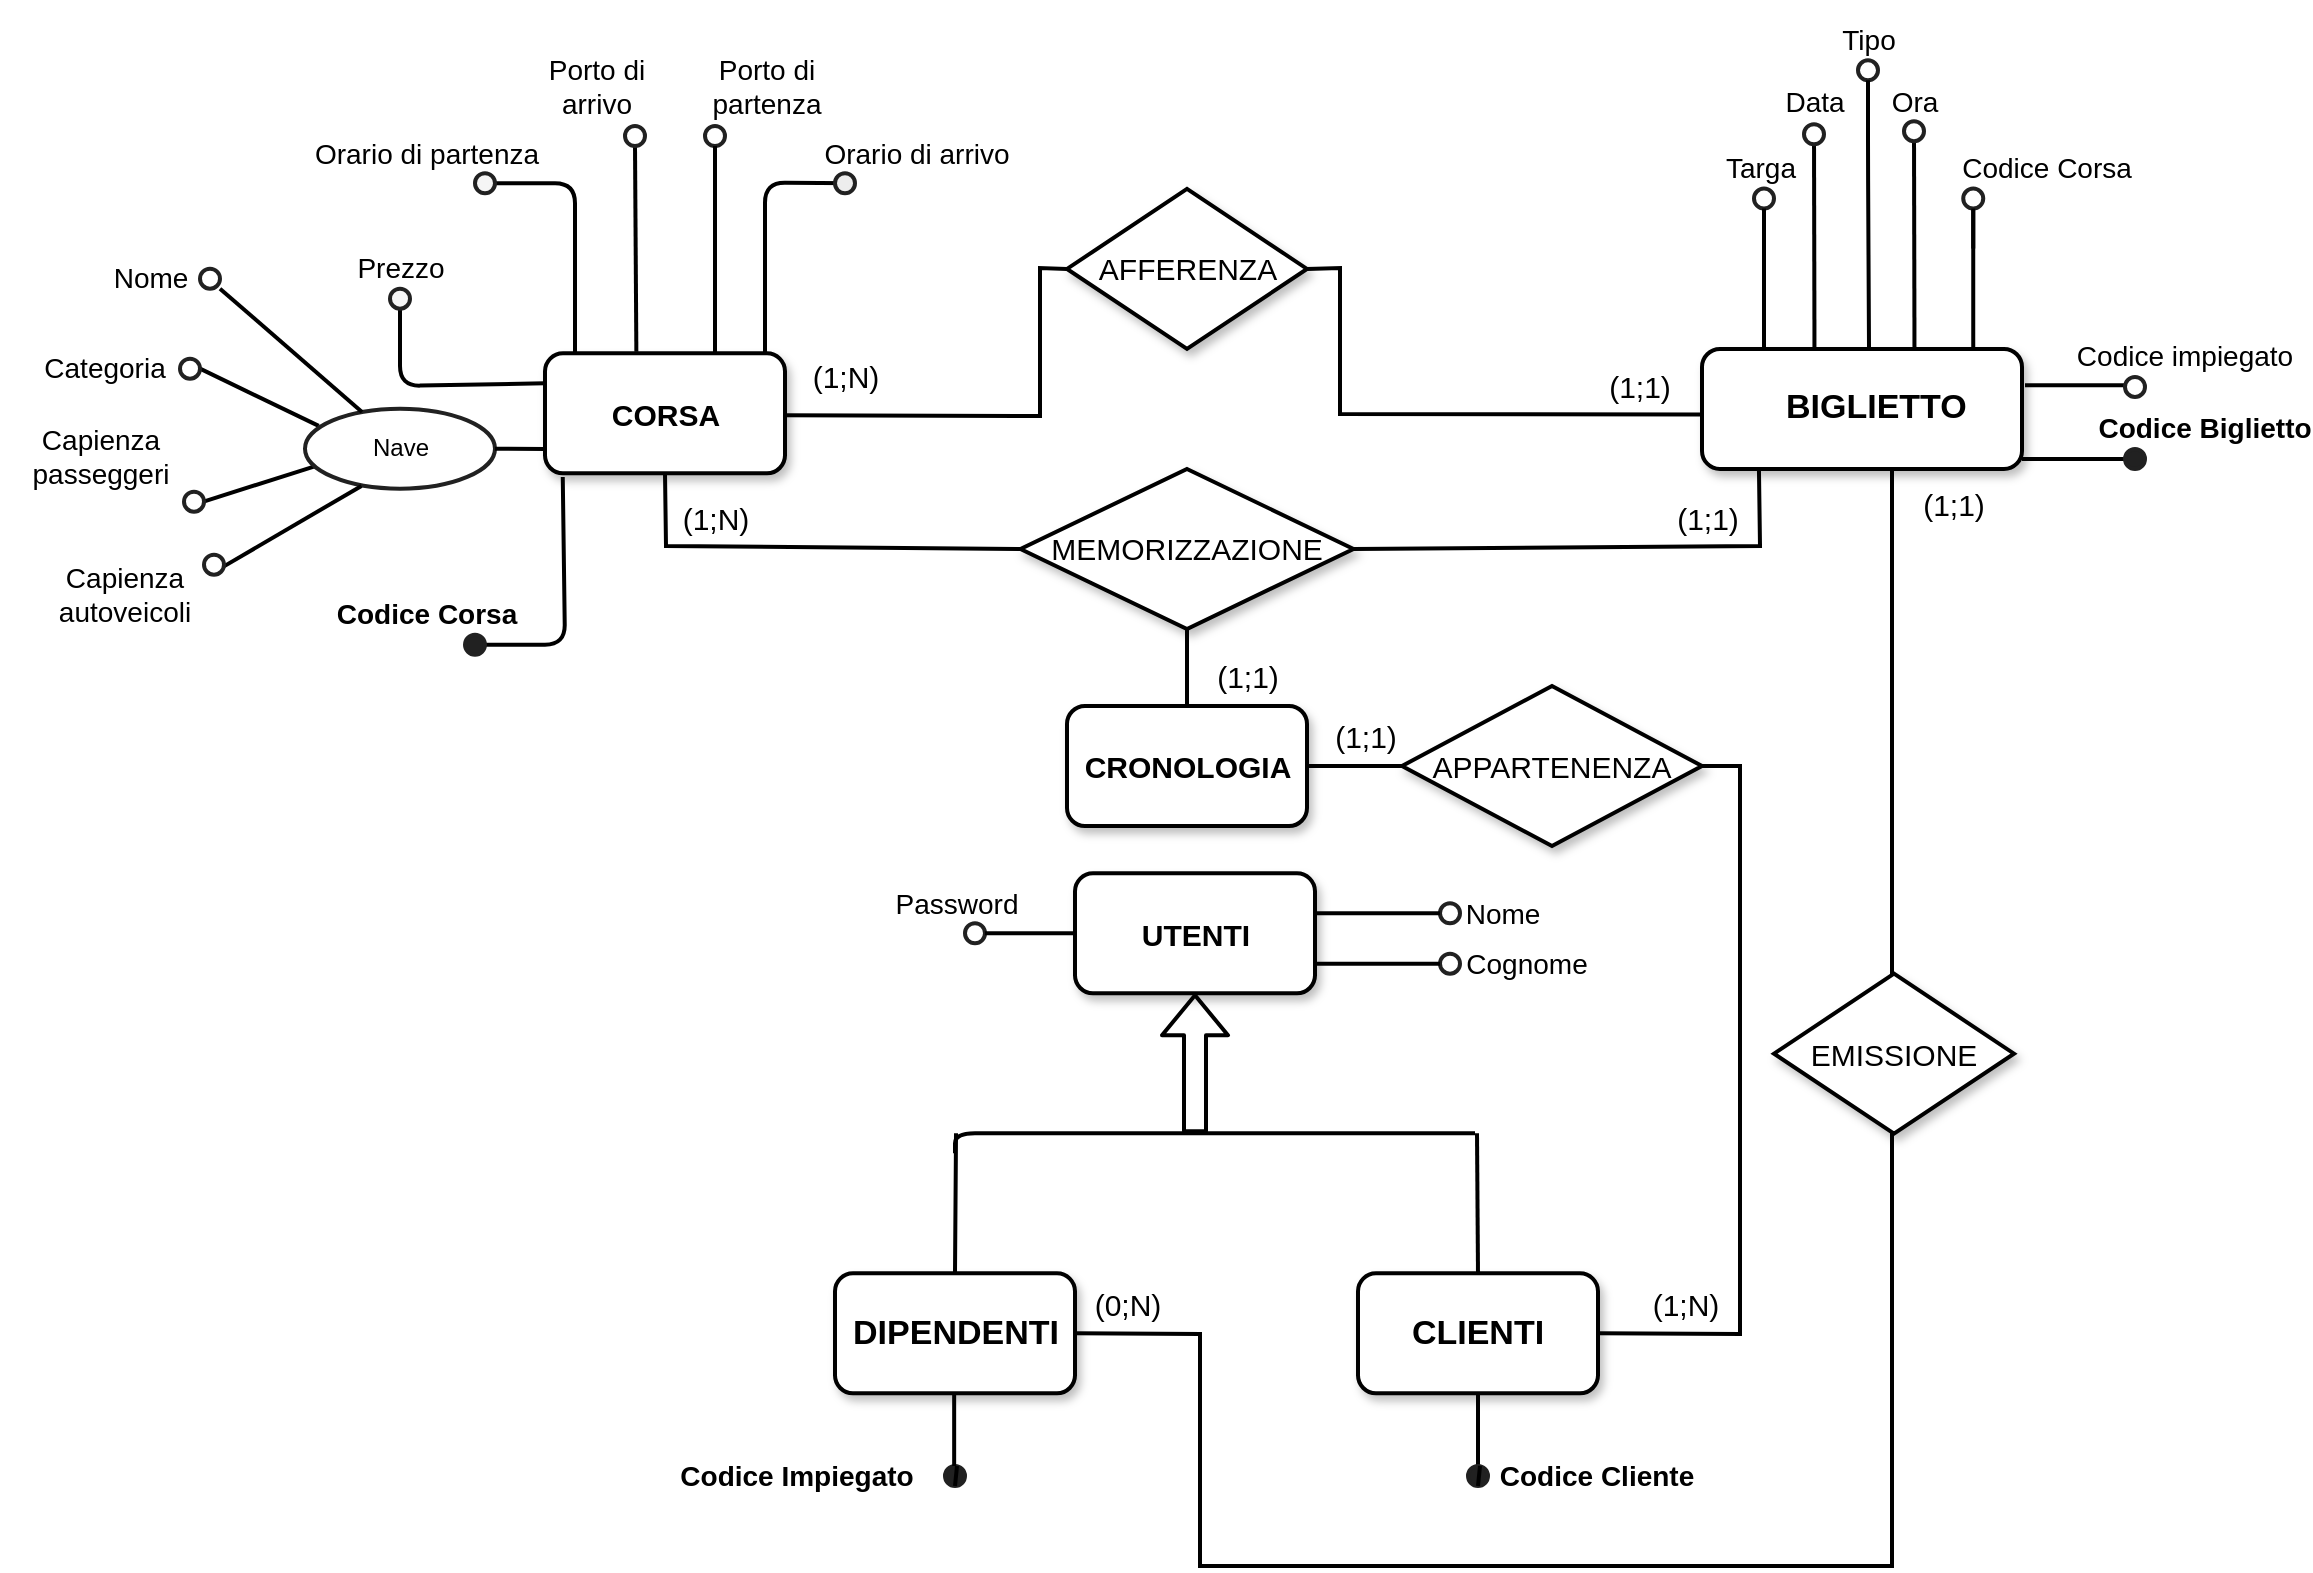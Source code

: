 <mxfile version="19.0.3" type="device"><diagram id="5bfHkOyMMARP9gzsjOEm" name="Pagina-1"><mxGraphModel dx="-1050" dy="1609" grid="1" gridSize="10" guides="1" tooltips="1" connect="1" arrows="1" fold="1" page="1" pageScale="1" pageWidth="827" pageHeight="1169" math="0" shadow="0"><root><mxCell id="0"/><mxCell id="1" parent="0"/><mxCell id="ldgLrg-P6ByxttY8UZ5Y-2" value="&lt;blockquote style=&quot;margin: 0 0 0 40px ; border: none ; padding: 0px&quot;&gt;&lt;h2 style=&quot;font-size: 17px&quot;&gt;BIGLIETTO&lt;/h2&gt;&lt;/blockquote&gt;" style="rounded=1;whiteSpace=wrap;html=1;fontSize=17;strokeWidth=2;shadow=1;align=left;labelBackgroundColor=#FFFFFF;" parent="1" vertex="1"><mxGeometry x="2531" y="-608.52" width="160" height="60" as="geometry"/></mxCell><mxCell id="ldgLrg-P6ByxttY8UZ5Y-3" value="&lt;h2 style=&quot;font-size: 15px&quot;&gt;UTENTI&lt;/h2&gt;" style="rounded=1;whiteSpace=wrap;html=1;fontSize=15;strokeWidth=2;shadow=1;" parent="1" vertex="1"><mxGeometry x="2217.5" y="-346.36" width="120" height="60" as="geometry"/></mxCell><mxCell id="ldgLrg-P6ByxttY8UZ5Y-11" value="" style="endArrow=none;html=1;rounded=1;fontSize=23;strokeColor=default;strokeWidth=2;exitX=0.5;exitY=0;exitDx=0;exitDy=0;" parent="1" source="ldgLrg-P6ByxttY8UZ5Y-14" edge="1"><mxGeometry width="50" height="50" relative="1" as="geometry"><mxPoint x="2315.75" y="-187.36" as="sourcePoint"/><mxPoint x="2158" y="-216.36" as="targetPoint"/><Array as="points"><mxPoint x="2158" y="-215.36"/></Array></mxGeometry></mxCell><mxCell id="ldgLrg-P6ByxttY8UZ5Y-12" value="" style="shape=flexArrow;endArrow=classic;html=1;rounded=1;fontSize=23;strokeColor=default;strokeWidth=2;shadow=0;entryX=0.5;entryY=1;entryDx=0;entryDy=0;" parent="1" target="ldgLrg-P6ByxttY8UZ5Y-3" edge="1"><mxGeometry width="50" height="50" relative="1" as="geometry"><mxPoint x="2277.5" y="-216.36" as="sourcePoint"/><mxPoint x="2276.81" y="-246.36" as="targetPoint"/></mxGeometry></mxCell><mxCell id="ldgLrg-P6ByxttY8UZ5Y-14" value="&lt;h2 style=&quot;font-size: 17px&quot;&gt;DIPENDENTI&lt;/h2&gt;" style="rounded=1;whiteSpace=wrap;html=1;fontSize=17;strokeWidth=2;shadow=1;" parent="1" vertex="1"><mxGeometry x="2097.5" y="-146.36" width="120" height="60" as="geometry"/></mxCell><mxCell id="ldgLrg-P6ByxttY8UZ5Y-15" value="&lt;h2 style=&quot;font-size: 15px&quot;&gt;CORSA&lt;/h2&gt;" style="rounded=1;whiteSpace=wrap;html=1;fontSize=15;strokeWidth=2;shadow=1;" parent="1" vertex="1"><mxGeometry x="1952.5" y="-606.36" width="120" height="60" as="geometry"/></mxCell><mxCell id="ldgLrg-P6ByxttY8UZ5Y-19" value="(1;1)" style="text;html=1;strokeColor=none;fillColor=none;align=center;verticalAlign=middle;whiteSpace=wrap;rounded=0;shadow=1;sketch=0;fontSize=15;" parent="1" vertex="1"><mxGeometry x="2469.75" y="-604.84" width="60" height="30" as="geometry"/></mxCell><mxCell id="ldgLrg-P6ByxttY8UZ5Y-21" value="(1;N)" style="text;html=1;strokeColor=none;fillColor=none;align=center;verticalAlign=middle;whiteSpace=wrap;rounded=0;shadow=1;sketch=0;fontSize=15;" parent="1" vertex="1"><mxGeometry x="2008" y="-538.68" width="60" height="30" as="geometry"/></mxCell><mxCell id="ldgLrg-P6ByxttY8UZ5Y-24" value="(1;N)" style="text;html=1;strokeColor=none;fillColor=none;align=center;verticalAlign=middle;whiteSpace=wrap;rounded=0;shadow=1;sketch=0;fontSize=15;" parent="1" vertex="1"><mxGeometry x="2072.5" y="-610.36" width="60" height="30" as="geometry"/></mxCell><mxCell id="ldgLrg-P6ByxttY8UZ5Y-31" value="" style="endArrow=none;html=1;rounded=1;shadow=0;fontSize=15;fontColor=default;strokeColor=default;strokeWidth=2;entryX=0.5;entryY=1;entryDx=0;entryDy=0;startArrow=none;exitX=0.5;exitY=0;exitDx=0;exitDy=0;" parent="1" source="ldgLrg-P6ByxttY8UZ5Y-35" target="ldgLrg-P6ByxttY8UZ5Y-138" edge="1"><mxGeometry width="50" height="50" relative="1" as="geometry"><mxPoint x="2419" y="-50" as="sourcePoint"/><mxPoint x="2412.5" y="-40" as="targetPoint"/><Array as="points"/></mxGeometry></mxCell><mxCell id="ldgLrg-P6ByxttY8UZ5Y-37" value="" style="ellipse;whiteSpace=wrap;html=1;aspect=fixed;rounded=1;shadow=0;sketch=0;fontSize=15;fontColor=default;strokeColor=#212121;strokeWidth=2;fillColor=#FFFFFF;gradientColor=none;" parent="1" vertex="1"><mxGeometry x="2400" y="-306.16" width="10" height="10" as="geometry"/></mxCell><mxCell id="ldgLrg-P6ByxttY8UZ5Y-38" value="" style="endArrow=none;html=1;rounded=1;shadow=0;fontSize=15;fontColor=default;strokeColor=default;strokeWidth=2;exitX=1;exitY=0.5;exitDx=0;exitDy=0;" parent="1" target="ldgLrg-P6ByxttY8UZ5Y-37" edge="1"><mxGeometry width="50" height="50" relative="1" as="geometry"><mxPoint x="2337.5" y="-301.16" as="sourcePoint"/><mxPoint x="2370" y="-284.96" as="targetPoint"/><Array as="points"/></mxGeometry></mxCell><mxCell id="ldgLrg-P6ByxttY8UZ5Y-40" value="Cognome" style="text;strokeColor=none;fillColor=none;html=1;fontSize=14;fontStyle=0;verticalAlign=middle;align=center;rounded=1;shadow=0;sketch=0;fontColor=default;" parent="1" vertex="1"><mxGeometry x="2393" y="-321.36" width="100" height="40" as="geometry"/></mxCell><mxCell id="ldgLrg-P6ByxttY8UZ5Y-41" value="Codice Cliente" style="text;strokeColor=none;fillColor=none;html=1;fontSize=14;fontStyle=1;verticalAlign=middle;align=center;rounded=1;shadow=0;sketch=0;fontColor=default;rotation=0;" parent="1" vertex="1"><mxGeometry x="2427.5" y="-65" width="100" height="40" as="geometry"/></mxCell><mxCell id="ldgLrg-P6ByxttY8UZ5Y-46" value="" style="endArrow=none;html=1;rounded=1;shadow=0;fontSize=15;fontColor=default;strokeColor=default;strokeWidth=2;entryX=0.339;entryY=-0.012;entryDx=0;entryDy=0;entryPerimeter=0;exitX=0.5;exitY=1;exitDx=0;exitDy=0;" parent="1" source="ldgLrg-P6ByxttY8UZ5Y-50" edge="1"><mxGeometry width="50" height="50" relative="1" as="geometry"><mxPoint x="1998.5" y="-676.36" as="sourcePoint"/><mxPoint x="1998.18" y="-607.08" as="targetPoint"/><Array as="points"/></mxGeometry></mxCell><mxCell id="ldgLrg-P6ByxttY8UZ5Y-47" value="" style="endArrow=none;html=1;rounded=1;shadow=0;fontSize=15;fontColor=default;strokeColor=default;strokeWidth=2;startArrow=none;entryX=0.875;entryY=-0.006;entryDx=0;entryDy=0;entryPerimeter=0;" parent="1" edge="1"><mxGeometry width="50" height="50" relative="1" as="geometry"><mxPoint x="2037.5" y="-676.36" as="sourcePoint"/><mxPoint x="2037.5" y="-606.72" as="targetPoint"/><Array as="points"><mxPoint x="2037.5" y="-636.36"/></Array></mxGeometry></mxCell><mxCell id="ldgLrg-P6ByxttY8UZ5Y-48" value="" style="endArrow=none;html=1;rounded=1;shadow=0;fontSize=15;fontColor=default;strokeColor=default;strokeWidth=2;entryX=0.5;entryY=0;entryDx=0;entryDy=0;exitX=1;exitY=0.5;exitDx=0;exitDy=0;" parent="1" source="ldgLrg-P6ByxttY8UZ5Y-49" edge="1"><mxGeometry width="50" height="50" relative="1" as="geometry"><mxPoint x="1967.5" y="-676.36" as="sourcePoint"/><mxPoint x="1967.5" y="-606.36" as="targetPoint"/><Array as="points"><mxPoint x="1967.5" y="-691.36"/></Array></mxGeometry></mxCell><mxCell id="ldgLrg-P6ByxttY8UZ5Y-49" value="" style="ellipse;whiteSpace=wrap;html=1;aspect=fixed;rounded=1;shadow=0;sketch=0;fontSize=15;fontColor=default;strokeColor=#212121;strokeWidth=2;fillColor=#F5F5F5;gradientColor=none;" parent="1" vertex="1"><mxGeometry x="1917.5" y="-696.36" width="10" height="10" as="geometry"/></mxCell><mxCell id="ldgLrg-P6ByxttY8UZ5Y-50" value="" style="ellipse;whiteSpace=wrap;html=1;aspect=fixed;rounded=1;shadow=0;sketch=0;fontSize=15;fontColor=default;strokeColor=#212121;strokeWidth=2;fillColor=#FFFFFF;gradientColor=none;" parent="1" vertex="1"><mxGeometry x="1992.5" y="-720" width="10" height="10" as="geometry"/></mxCell><mxCell id="ldgLrg-P6ByxttY8UZ5Y-51" value="" style="ellipse;whiteSpace=wrap;html=1;aspect=fixed;rounded=1;shadow=0;sketch=0;fontSize=15;fontColor=default;strokeColor=#212121;strokeWidth=2;fillColor=#FFFFFF;gradientColor=none;" parent="1" vertex="1"><mxGeometry x="2032.5" y="-720" width="10" height="10" as="geometry"/></mxCell><mxCell id="ldgLrg-P6ByxttY8UZ5Y-52" value="" style="endArrow=none;html=1;rounded=1;shadow=0;fontSize=15;fontColor=default;strokeColor=default;strokeWidth=2;" parent="1" target="ldgLrg-P6ByxttY8UZ5Y-51" edge="1"><mxGeometry width="50" height="50" relative="1" as="geometry"><mxPoint x="2037.5" y="-656.36" as="sourcePoint"/><mxPoint x="2022.5" y="-606.36" as="targetPoint"/><Array as="points"/></mxGeometry></mxCell><mxCell id="ldgLrg-P6ByxttY8UZ5Y-54" value="&lt;span style=&quot;font-weight: 400&quot;&gt;Orario di partenza&lt;/span&gt;" style="text;strokeColor=none;fillColor=none;html=1;fontSize=14;fontStyle=1;verticalAlign=middle;align=center;rounded=1;shadow=0;sketch=0;fontColor=default;" parent="1" vertex="1"><mxGeometry x="1842.5" y="-726.36" width="100" height="40" as="geometry"/></mxCell><mxCell id="ldgLrg-P6ByxttY8UZ5Y-55" value="Porto di &lt;br&gt;partenza" style="text;strokeColor=none;fillColor=none;html=1;fontSize=14;fontStyle=0;verticalAlign=middle;align=center;rounded=1;shadow=0;sketch=0;fontColor=default;" parent="1" vertex="1"><mxGeometry x="2012.5" y="-760" width="100" height="40" as="geometry"/></mxCell><mxCell id="ldgLrg-P6ByxttY8UZ5Y-64" value="" style="endArrow=none;html=1;rounded=1;shadow=0;fontSize=15;fontColor=default;strokeColor=default;strokeWidth=2;exitX=0.055;exitY=0.718;exitDx=0;exitDy=0;entryX=1.014;entryY=0.602;entryDx=0;entryDy=0;exitPerimeter=0;entryPerimeter=0;" parent="1" source="ldgLrg-P6ByxttY8UZ5Y-70" edge="1"><mxGeometry width="50" height="50" relative="1" as="geometry"><mxPoint x="1834.71" y="-668.68" as="sourcePoint"/><mxPoint x="1781.4" y="-532.1" as="targetPoint"/><Array as="points"/></mxGeometry></mxCell><mxCell id="ldgLrg-P6ByxttY8UZ5Y-66" value="" style="endArrow=none;html=1;rounded=1;shadow=0;fontSize=15;fontColor=default;strokeColor=default;strokeWidth=2;exitX=0.072;exitY=0.216;exitDx=0;exitDy=0;exitPerimeter=0;" parent="1" source="ldgLrg-P6ByxttY8UZ5Y-70" edge="1"><mxGeometry width="50" height="50" relative="1" as="geometry"><mxPoint x="1879.71" y="-668.68" as="sourcePoint"/><mxPoint x="1780" y="-598.68" as="targetPoint"/><Array as="points"/></mxGeometry></mxCell><mxCell id="ldgLrg-P6ByxttY8UZ5Y-68" value="" style="ellipse;whiteSpace=wrap;html=1;aspect=fixed;rounded=1;shadow=0;sketch=0;fontSize=15;fontColor=default;strokeColor=#212121;strokeWidth=2;fillColor=#FFFFFF;gradientColor=none;" parent="1" vertex="1"><mxGeometry x="1772" y="-537.18" width="10" height="10" as="geometry"/></mxCell><mxCell id="ldgLrg-P6ByxttY8UZ5Y-69" value="" style="ellipse;whiteSpace=wrap;html=1;aspect=fixed;rounded=1;shadow=0;sketch=0;fontSize=15;fontColor=default;strokeColor=#212121;strokeWidth=2;fillColor=#FFFFFF;gradientColor=none;" parent="1" vertex="1"><mxGeometry x="1770" y="-603.68" width="10" height="10" as="geometry"/></mxCell><mxCell id="ldgLrg-P6ByxttY8UZ5Y-70" value="Nave" style="ellipse;whiteSpace=wrap;html=1;rounded=1;shadow=0;sketch=0;fontSize=12;fontColor=default;strokeColor=#212121;strokeWidth=2;fillColor=#FFFFFF;gradientColor=none;" parent="1" vertex="1"><mxGeometry x="1832.5" y="-578.68" width="95" height="40" as="geometry"/></mxCell><mxCell id="ldgLrg-P6ByxttY8UZ5Y-72" value="Nome" style="text;strokeColor=none;fillColor=none;html=1;fontSize=14;fontStyle=0;verticalAlign=middle;align=center;rounded=1;shadow=0;sketch=0;fontColor=default;" parent="1" vertex="1"><mxGeometry x="1705.16" y="-663.68" width="100" height="40" as="geometry"/></mxCell><mxCell id="ldgLrg-P6ByxttY8UZ5Y-73" value="Capienza&lt;br&gt;passeggeri" style="text;strokeColor=none;fillColor=none;html=1;fontSize=14;fontStyle=0;verticalAlign=middle;align=center;rounded=1;shadow=0;sketch=0;fontColor=default;" parent="1" vertex="1"><mxGeometry x="1680" y="-575.36" width="100" height="40" as="geometry"/></mxCell><mxCell id="ldgLrg-P6ByxttY8UZ5Y-115" value="" style="endArrow=none;html=1;rounded=1;shadow=0;fontSize=15;fontColor=default;strokeColor=default;strokeWidth=2;exitX=0.297;exitY=0.966;exitDx=0;exitDy=0;exitPerimeter=0;" parent="1" source="ldgLrg-P6ByxttY8UZ5Y-70" edge="1"><mxGeometry width="50" height="50" relative="1" as="geometry"><mxPoint x="1857" y="-538.68" as="sourcePoint"/><mxPoint x="1790" y="-498.68" as="targetPoint"/><Array as="points"/></mxGeometry></mxCell><mxCell id="ldgLrg-P6ByxttY8UZ5Y-116" value="" style="ellipse;whiteSpace=wrap;html=1;aspect=fixed;rounded=1;shadow=0;sketch=0;fontSize=15;fontColor=default;strokeColor=#212121;strokeWidth=2;fillColor=#FFFFFF;gradientColor=none;" parent="1" vertex="1"><mxGeometry x="1780" y="-648.68" width="10" height="10" as="geometry"/></mxCell><mxCell id="ldgLrg-P6ByxttY8UZ5Y-117" value="" style="ellipse;whiteSpace=wrap;html=1;aspect=fixed;rounded=1;shadow=0;sketch=0;fontSize=15;fontColor=default;strokeColor=#212121;strokeWidth=2;fillColor=#FFFFFF;gradientColor=none;" parent="1" vertex="1"><mxGeometry x="1782" y="-505.68" width="10" height="10" as="geometry"/></mxCell><mxCell id="ldgLrg-P6ByxttY8UZ5Y-118" value="" style="endArrow=none;html=1;rounded=1;shadow=0;fontSize=15;fontColor=default;strokeColor=default;strokeWidth=2;exitX=0.3;exitY=0.042;exitDx=0;exitDy=0;exitPerimeter=0;" parent="1" source="ldgLrg-P6ByxttY8UZ5Y-70" edge="1"><mxGeometry width="50" height="50" relative="1" as="geometry"><mxPoint x="1860" y="-578.68" as="sourcePoint"/><mxPoint x="1790" y="-638.68" as="targetPoint"/><Array as="points"/></mxGeometry></mxCell><mxCell id="ldgLrg-P6ByxttY8UZ5Y-138" value="&lt;h2 style=&quot;font-size: 17px&quot;&gt;CLIENTI&lt;/h2&gt;" style="rounded=1;whiteSpace=wrap;html=1;fontSize=17;strokeWidth=2;shadow=1;" parent="1" vertex="1"><mxGeometry x="2359" y="-146.36" width="120" height="60" as="geometry"/></mxCell><mxCell id="ldgLrg-P6ByxttY8UZ5Y-148" value="" style="endArrow=none;html=1;rounded=1;fontSize=23;strokeColor=default;strokeWidth=2;exitX=0.5;exitY=0;exitDx=0;exitDy=0;" parent="1" source="ldgLrg-P6ByxttY8UZ5Y-138" edge="1"><mxGeometry width="50" height="50" relative="1" as="geometry"><mxPoint x="2417" y="-146.36" as="sourcePoint"/><mxPoint x="2418.5" y="-216.36" as="targetPoint"/></mxGeometry></mxCell><mxCell id="ldgLrg-P6ByxttY8UZ5Y-181" value="" style="endArrow=none;html=1;rounded=1;shadow=0;fontSize=14;fontColor=default;strokeColor=default;strokeWidth=2;" parent="1" edge="1"><mxGeometry width="50" height="50" relative="1" as="geometry"><mxPoint x="2157.5" y="-206.36" as="sourcePoint"/><mxPoint x="2417.5" y="-216.36" as="targetPoint"/><Array as="points"><mxPoint x="2157.5" y="-216.36"/><mxPoint x="2277.5" y="-216.36"/></Array></mxGeometry></mxCell><mxCell id="ldgLrg-P6ByxttY8UZ5Y-191" value="" style="ellipse;whiteSpace=wrap;html=1;aspect=fixed;rounded=1;shadow=0;sketch=0;fontSize=15;fontColor=default;strokeColor=#212121;strokeWidth=2;fillColor=#FFFFFF;gradientColor=none;" parent="1" vertex="1"><mxGeometry x="2162.5" y="-321.36" width="10" height="10" as="geometry"/></mxCell><mxCell id="ldgLrg-P6ByxttY8UZ5Y-192" value="" style="endArrow=none;html=1;rounded=1;shadow=0;fontSize=15;fontColor=default;strokeColor=default;strokeWidth=2;exitX=0;exitY=0.5;exitDx=0;exitDy=0;" parent="1" target="ldgLrg-P6ByxttY8UZ5Y-191" edge="1" source="ldgLrg-P6ByxttY8UZ5Y-3"><mxGeometry width="50" height="50" relative="1" as="geometry"><mxPoint x="2231.82" y="-395.68" as="sourcePoint"/><mxPoint x="2216.82" y="-345.68" as="targetPoint"/><Array as="points"/></mxGeometry></mxCell><mxCell id="ldgLrg-P6ByxttY8UZ5Y-193" value="Password" style="text;strokeColor=none;fillColor=none;html=1;fontSize=14;fontStyle=0;verticalAlign=middle;align=center;rounded=1;shadow=0;sketch=0;fontColor=default;" parent="1" vertex="1"><mxGeometry x="2107.5" y="-351.36" width="100" height="40" as="geometry"/></mxCell><mxCell id="ldgLrg-P6ByxttY8UZ5Y-194" value="" style="endArrow=none;html=1;rounded=1;shadow=0;fontSize=15;fontColor=default;strokeColor=default;strokeWidth=2;entryX=0.289;entryY=0.026;entryDx=0;entryDy=0;entryPerimeter=0;" parent="1" edge="1"><mxGeometry width="50" height="50" relative="1" as="geometry"><mxPoint x="2587" y="-716.08" as="sourcePoint"/><mxPoint x="2587.24" y="-608.52" as="targetPoint"/><Array as="points"/></mxGeometry></mxCell><mxCell id="ldgLrg-P6ByxttY8UZ5Y-195" value="" style="endArrow=none;html=1;rounded=1;shadow=0;fontSize=15;fontColor=default;strokeColor=default;strokeWidth=2;startArrow=none;entryX=0.875;entryY=-0.006;entryDx=0;entryDy=0;entryPerimeter=0;" parent="1" edge="1"><mxGeometry width="50" height="50" relative="1" as="geometry"><mxPoint x="2666.62" y="-678.72" as="sourcePoint"/><mxPoint x="2666.62" y="-609.08" as="targetPoint"/><Array as="points"><mxPoint x="2666.62" y="-638.72"/></Array></mxGeometry></mxCell><mxCell id="ldgLrg-P6ByxttY8UZ5Y-196" value="" style="ellipse;whiteSpace=wrap;html=1;aspect=fixed;rounded=1;shadow=0;sketch=0;fontSize=15;fontColor=default;strokeColor=#212121;strokeWidth=2;fillColor=#FFFFFF;gradientColor=none;" parent="1" vertex="1"><mxGeometry x="2582" y="-720.86" width="10" height="10" as="geometry"/></mxCell><mxCell id="ldgLrg-P6ByxttY8UZ5Y-197" value="" style="ellipse;whiteSpace=wrap;html=1;aspect=fixed;rounded=1;shadow=0;sketch=0;fontSize=15;fontColor=default;strokeColor=#212121;strokeWidth=2;fillColor=#FFFFFF;gradientColor=none;" parent="1" vertex="1"><mxGeometry x="2661.62" y="-688.72" width="10" height="10" as="geometry"/></mxCell><mxCell id="ldgLrg-P6ByxttY8UZ5Y-198" value="" style="endArrow=none;html=1;rounded=1;shadow=0;fontSize=15;fontColor=default;strokeColor=default;strokeWidth=2;" parent="1" target="ldgLrg-P6ByxttY8UZ5Y-197" edge="1"><mxGeometry width="50" height="50" relative="1" as="geometry"><mxPoint x="2666.62" y="-658.72" as="sourcePoint"/><mxPoint x="2651.62" y="-608.72" as="targetPoint"/><Array as="points"/></mxGeometry></mxCell><mxCell id="ldgLrg-P6ByxttY8UZ5Y-199" value="Ora" style="text;strokeColor=none;fillColor=none;html=1;fontSize=14;fontStyle=0;verticalAlign=middle;align=center;rounded=1;shadow=0;sketch=0;fontColor=default;" parent="1" vertex="1"><mxGeometry x="2587" y="-752.42" width="100" height="40" as="geometry"/></mxCell><mxCell id="ldgLrg-P6ByxttY8UZ5Y-200" value="Codice Corsa" style="text;strokeColor=none;fillColor=none;html=1;fontSize=14;fontStyle=0;verticalAlign=middle;align=center;rounded=1;shadow=0;sketch=0;fontColor=default;" parent="1" vertex="1"><mxGeometry x="2652.5" y="-718.72" width="100" height="40" as="geometry"/></mxCell><mxCell id="ldgLrg-P6ByxttY8UZ5Y-201" value="" style="endArrow=none;html=1;rounded=1;shadow=0;fontSize=15;fontColor=default;strokeColor=default;strokeWidth=2;startArrow=none;entryX=0.875;entryY=-0.006;entryDx=0;entryDy=0;entryPerimeter=0;" parent="1" edge="1"><mxGeometry width="50" height="50" relative="1" as="geometry"><mxPoint x="2562" y="-678.72" as="sourcePoint"/><mxPoint x="2562" y="-609.08" as="targetPoint"/><Array as="points"><mxPoint x="2562" y="-638.72"/></Array></mxGeometry></mxCell><mxCell id="ldgLrg-P6ByxttY8UZ5Y-202" value="" style="ellipse;whiteSpace=wrap;html=1;aspect=fixed;rounded=1;shadow=0;sketch=0;fontSize=15;fontColor=default;strokeColor=#212121;strokeWidth=2;fillColor=#FFFFFF;gradientColor=none;" parent="1" vertex="1"><mxGeometry x="2557" y="-688.72" width="10" height="10" as="geometry"/></mxCell><mxCell id="ldgLrg-P6ByxttY8UZ5Y-203" value="" style="endArrow=none;html=1;rounded=1;shadow=0;fontSize=15;fontColor=default;strokeColor=default;strokeWidth=2;" parent="1" target="ldgLrg-P6ByxttY8UZ5Y-202" edge="1"><mxGeometry width="50" height="50" relative="1" as="geometry"><mxPoint x="2562" y="-658.72" as="sourcePoint"/><mxPoint x="2547" y="-608.72" as="targetPoint"/><Array as="points"/></mxGeometry></mxCell><mxCell id="ldgLrg-P6ByxttY8UZ5Y-204" value="Data" style="text;strokeColor=none;fillColor=none;html=1;fontSize=14;fontStyle=0;verticalAlign=middle;align=center;rounded=1;shadow=0;sketch=0;fontColor=default;" parent="1" vertex="1"><mxGeometry x="2537" y="-752.42" width="100" height="40" as="geometry"/></mxCell><mxCell id="ldgLrg-P6ByxttY8UZ5Y-206" value="" style="endArrow=none;html=1;rounded=1;shadow=0;fontSize=15;fontColor=default;strokeColor=default;strokeWidth=2;entryX=1;entryY=0.5;entryDx=0;entryDy=0;" parent="1" edge="1"><mxGeometry width="50" height="50" relative="1" as="geometry"><mxPoint x="2752.5" y="-590.34" as="sourcePoint"/><mxPoint x="2692.5" y="-590.34" as="targetPoint"/><Array as="points"/></mxGeometry></mxCell><mxCell id="ldgLrg-P6ByxttY8UZ5Y-207" value="" style="ellipse;whiteSpace=wrap;html=1;aspect=fixed;rounded=1;shadow=0;sketch=0;fontSize=15;fontColor=default;strokeColor=#212121;strokeWidth=2;fillColor=#FFFFFF;gradientColor=none;" parent="1" vertex="1"><mxGeometry x="2742.5" y="-594.52" width="10" height="10" as="geometry"/></mxCell><mxCell id="ldgLrg-P6ByxttY8UZ5Y-208" value="Codice impiegato" style="text;strokeColor=none;fillColor=none;html=1;fontSize=14;fontStyle=0;verticalAlign=middle;align=center;rounded=1;shadow=0;sketch=0;fontColor=default;rotation=0;" parent="1" vertex="1"><mxGeometry x="2722" y="-624.52" width="100" height="40" as="geometry"/></mxCell><mxCell id="ldgLrg-P6ByxttY8UZ5Y-209" value="" style="endArrow=none;html=1;rounded=1;shadow=0;fontSize=15;fontColor=default;strokeColor=default;strokeWidth=2;entryX=1;entryY=0.5;entryDx=0;entryDy=0;" parent="1" edge="1"><mxGeometry width="50" height="50" relative="1" as="geometry"><mxPoint x="2751" y="-553.52" as="sourcePoint"/><mxPoint x="2691" y="-553.52" as="targetPoint"/><Array as="points"/></mxGeometry></mxCell><mxCell id="ldgLrg-P6ByxttY8UZ5Y-210" value="" style="ellipse;whiteSpace=wrap;html=1;aspect=fixed;rounded=1;shadow=0;sketch=0;fontSize=15;fontColor=default;strokeColor=#212121;strokeWidth=2;fillColor=#212121;gradientColor=none;" parent="1" vertex="1"><mxGeometry x="2742.5" y="-558.52" width="10" height="10" as="geometry"/></mxCell><mxCell id="ldgLrg-P6ByxttY8UZ5Y-211" value="Codice Biglietto" style="text;strokeColor=none;fillColor=none;html=1;fontSize=14;fontStyle=1;verticalAlign=middle;align=center;rounded=1;shadow=0;sketch=0;fontColor=default;rotation=0;" parent="1" vertex="1"><mxGeometry x="2732" y="-588.52" width="100" height="40" as="geometry"/></mxCell><mxCell id="ldgLrg-P6ByxttY8UZ5Y-215" value="Categoria" style="text;strokeColor=none;fillColor=none;html=1;fontSize=14;fontStyle=0;verticalAlign=middle;align=center;rounded=1;shadow=0;sketch=0;fontColor=default;" parent="1" vertex="1"><mxGeometry x="1682" y="-618.68" width="100" height="40" as="geometry"/></mxCell><mxCell id="ldgLrg-P6ByxttY8UZ5Y-216" value="Prezzo" style="text;strokeColor=none;fillColor=none;html=1;fontSize=14;fontStyle=0;verticalAlign=middle;align=center;rounded=1;shadow=0;sketch=0;fontColor=default;" parent="1" vertex="1"><mxGeometry x="1830" y="-668.68" width="100" height="40" as="geometry"/></mxCell><mxCell id="ldgLrg-P6ByxttY8UZ5Y-217" value="Capienza&lt;br&gt;autoveicoli" style="text;strokeColor=none;fillColor=none;html=1;fontSize=14;fontStyle=0;verticalAlign=middle;align=center;rounded=1;shadow=0;sketch=0;fontColor=default;" parent="1" vertex="1"><mxGeometry x="1692" y="-505.68" width="100" height="40" as="geometry"/></mxCell><mxCell id="ldgLrg-P6ByxttY8UZ5Y-220" value="Porto di &lt;br&gt;arrivo" style="text;strokeColor=none;fillColor=none;html=1;fontSize=14;fontStyle=0;verticalAlign=middle;align=center;rounded=1;shadow=0;sketch=0;fontColor=default;" parent="1" vertex="1"><mxGeometry x="1927.5" y="-760" width="100" height="40" as="geometry"/></mxCell><mxCell id="a9EwF1LTztSGs3-ZeiNj-4" value="" style="endArrow=none;html=1;rounded=1;shadow=0;fontSize=15;fontColor=default;strokeColor=default;strokeWidth=2;entryX=0.5;entryY=0;entryDx=0;entryDy=0;exitX=1;exitY=0.5;exitDx=0;exitDy=0;" parent="1" source="a9EwF1LTztSGs3-ZeiNj-5" edge="1"><mxGeometry width="50" height="50" relative="1" as="geometry"><mxPoint x="2062.5" y="-676.68" as="sourcePoint"/><mxPoint x="2062.5" y="-606.68" as="targetPoint"/><Array as="points"><mxPoint x="2062.5" y="-691.68"/></Array></mxGeometry></mxCell><mxCell id="a9EwF1LTztSGs3-ZeiNj-5" value="" style="ellipse;whiteSpace=wrap;html=1;aspect=fixed;rounded=1;shadow=0;sketch=0;fontSize=15;fontColor=default;strokeColor=#212121;strokeWidth=2;fillColor=#EDEDED;gradientColor=none;" parent="1" vertex="1"><mxGeometry x="2097.5" y="-696.36" width="10" height="10" as="geometry"/></mxCell><mxCell id="a9EwF1LTztSGs3-ZeiNj-8" value="" style="endArrow=none;html=1;rounded=1;shadow=0;fontSize=15;fontColor=default;strokeColor=default;strokeWidth=2;entryX=0.074;entryY=1.031;entryDx=0;entryDy=0;exitX=1;exitY=0.5;exitDx=0;exitDy=0;entryPerimeter=0;" parent="1" source="a9EwF1LTztSGs3-ZeiNj-9" target="ldgLrg-P6ByxttY8UZ5Y-15" edge="1"><mxGeometry width="50" height="50" relative="1" as="geometry"><mxPoint x="1962.5" y="-445.68" as="sourcePoint"/><mxPoint x="1962.5" y="-375.68" as="targetPoint"/><Array as="points"><mxPoint x="1962.5" y="-460.68"/></Array></mxGeometry></mxCell><mxCell id="a9EwF1LTztSGs3-ZeiNj-9" value="" style="ellipse;whiteSpace=wrap;html=1;aspect=fixed;rounded=1;shadow=0;sketch=0;fontSize=15;fontColor=default;strokeColor=#212121;strokeWidth=2;fillColor=#212121;gradientColor=none;" parent="1" vertex="1"><mxGeometry x="1912.5" y="-465.68" width="10" height="10" as="geometry"/></mxCell><mxCell id="a9EwF1LTztSGs3-ZeiNj-10" value="Codice Corsa" style="text;strokeColor=none;fillColor=none;html=1;fontSize=14;fontStyle=1;verticalAlign=middle;align=center;rounded=1;shadow=0;sketch=0;fontColor=default;" parent="1" vertex="1"><mxGeometry x="1842.5" y="-495.68" width="100" height="40" as="geometry"/></mxCell><mxCell id="a9EwF1LTztSGs3-ZeiNj-11" value="&lt;span style=&quot;font-weight: 400&quot;&gt;Orario di arrivo&lt;/span&gt;" style="text;strokeColor=none;fillColor=none;html=1;fontSize=14;fontStyle=1;verticalAlign=middle;align=center;rounded=1;shadow=0;sketch=0;fontColor=default;" parent="1" vertex="1"><mxGeometry x="2087.5" y="-726.36" width="100" height="40" as="geometry"/></mxCell><mxCell id="a9EwF1LTztSGs3-ZeiNj-13" value="" style="endArrow=none;html=1;rounded=1;shadow=0;fontSize=15;fontColor=default;strokeColor=default;strokeWidth=2;entryX=0.289;entryY=0.026;entryDx=0;entryDy=0;entryPerimeter=0;" parent="1" edge="1"><mxGeometry width="50" height="50" relative="1" as="geometry"><mxPoint x="2637" y="-716.64" as="sourcePoint"/><mxPoint x="2637.24" y="-609.08" as="targetPoint"/><Array as="points"/></mxGeometry></mxCell><mxCell id="a9EwF1LTztSGs3-ZeiNj-14" value="" style="ellipse;whiteSpace=wrap;html=1;aspect=fixed;rounded=1;shadow=0;sketch=0;fontSize=15;fontColor=default;strokeColor=#212121;strokeWidth=2;fillColor=#FFFFFF;gradientColor=none;" parent="1" vertex="1"><mxGeometry x="2632" y="-722.42" width="10" height="10" as="geometry"/></mxCell><mxCell id="a9EwF1LTztSGs3-ZeiNj-15" value="Targa" style="text;strokeColor=none;fillColor=none;html=1;fontSize=14;fontStyle=0;verticalAlign=middle;align=center;rounded=1;shadow=0;sketch=0;fontColor=default;" parent="1" vertex="1"><mxGeometry x="2510" y="-718.72" width="100" height="40" as="geometry"/></mxCell><mxCell id="a9EwF1LTztSGs3-ZeiNj-17" value="(1;N)" style="text;html=1;strokeColor=none;fillColor=none;align=center;verticalAlign=middle;whiteSpace=wrap;rounded=0;shadow=1;sketch=0;fontSize=15;" parent="1" vertex="1"><mxGeometry x="2493" y="-146.36" width="60" height="30" as="geometry"/></mxCell><mxCell id="a9EwF1LTztSGs3-ZeiNj-18" value="(1;1)" style="text;html=1;strokeColor=none;fillColor=none;align=center;verticalAlign=middle;whiteSpace=wrap;rounded=0;shadow=1;sketch=0;fontSize=15;" parent="1" vertex="1"><mxGeometry x="2627" y="-546.36" width="60" height="30" as="geometry"/></mxCell><mxCell id="8FkdgvWwolpyUVO4xdgD-2" value="" style="endArrow=none;html=1;rounded=1;shadow=0;fontSize=15;fontColor=default;strokeColor=default;strokeWidth=2;entryX=0;entryY=0.25;entryDx=0;entryDy=0;" parent="1" target="ldgLrg-P6ByxttY8UZ5Y-15" edge="1"><mxGeometry width="50" height="50" relative="1" as="geometry"><mxPoint x="1880" y="-630" as="sourcePoint"/><mxPoint x="1950" y="-590" as="targetPoint"/><Array as="points"><mxPoint x="1880" y="-590"/></Array></mxGeometry></mxCell><mxCell id="8FkdgvWwolpyUVO4xdgD-3" value="" style="ellipse;whiteSpace=wrap;html=1;aspect=fixed;rounded=1;shadow=0;sketch=0;fontSize=15;fontColor=default;strokeColor=#212121;strokeWidth=2;fillColor=#F5F5F5;gradientColor=none;" parent="1" vertex="1"><mxGeometry x="1875" y="-638.68" width="10" height="10" as="geometry"/></mxCell><mxCell id="8FkdgvWwolpyUVO4xdgD-7" value="" style="endArrow=none;html=1;rounded=0;fontSize=15;strokeWidth=2;exitX=1;exitY=0.5;exitDx=0;exitDy=0;entryX=0.002;entryY=0.797;entryDx=0;entryDy=0;entryPerimeter=0;" parent="1" source="ldgLrg-P6ByxttY8UZ5Y-70" target="ldgLrg-P6ByxttY8UZ5Y-15" edge="1"><mxGeometry width="50" height="50" relative="1" as="geometry"><mxPoint x="1930" y="-560" as="sourcePoint"/><mxPoint x="1952.497" y="-560.362" as="targetPoint"/><Array as="points"/></mxGeometry></mxCell><mxCell id="ldgLrg-P6ByxttY8UZ5Y-35" value="" style="ellipse;whiteSpace=wrap;html=1;aspect=fixed;rounded=1;shadow=0;sketch=0;fontSize=15;fontColor=default;strokeColor=#212121;strokeWidth=2;fillColor=#212121;gradientColor=none;" parent="1" vertex="1"><mxGeometry x="2414" y="-50" width="10" height="10" as="geometry"/></mxCell><mxCell id="0Gl2Ff_vv3FKg7xWIc99-2" value="" style="endArrow=none;html=1;rounded=1;shadow=0;fontSize=15;fontColor=default;strokeColor=default;strokeWidth=2;entryX=0.5;entryY=1;entryDx=0;entryDy=0;" parent="1" target="ldgLrg-P6ByxttY8UZ5Y-35" edge="1"><mxGeometry width="50" height="50" relative="1" as="geometry"><mxPoint x="2420" y="-50" as="sourcePoint"/><mxPoint x="2419" y="-86.36" as="targetPoint"/><Array as="points"/></mxGeometry></mxCell><mxCell id="0Gl2Ff_vv3FKg7xWIc99-3" value="Codice Impiegato" style="text;strokeColor=none;fillColor=none;html=1;fontSize=14;fontStyle=1;verticalAlign=middle;align=center;rounded=1;shadow=0;sketch=0;fontColor=default;rotation=0;" parent="1" vertex="1"><mxGeometry x="2027.5" y="-65" width="100" height="40" as="geometry"/></mxCell><mxCell id="0Gl2Ff_vv3FKg7xWIc99-4" value="" style="ellipse;whiteSpace=wrap;html=1;aspect=fixed;rounded=1;shadow=0;sketch=0;fontSize=15;fontColor=default;strokeColor=#212121;strokeWidth=2;fillColor=#212121;gradientColor=none;" parent="1" vertex="1"><mxGeometry x="2152.5" y="-50" width="10" height="10" as="geometry"/></mxCell><mxCell id="0Gl2Ff_vv3FKg7xWIc99-5" value="" style="endArrow=none;html=1;rounded=1;shadow=0;fontSize=15;fontColor=default;strokeColor=default;strokeWidth=2;entryX=0.5;entryY=1;entryDx=0;entryDy=0;" parent="1" target="0Gl2Ff_vv3FKg7xWIc99-4" edge="1"><mxGeometry width="50" height="50" relative="1" as="geometry"><mxPoint x="2158.5" y="-50.0" as="sourcePoint"/><mxPoint x="2157.5" y="-86.36" as="targetPoint"/><Array as="points"/></mxGeometry></mxCell><mxCell id="0Gl2Ff_vv3FKg7xWIc99-6" value="" style="endArrow=none;html=1;rounded=1;shadow=0;fontSize=15;fontColor=default;strokeColor=default;strokeWidth=2;entryX=0.5;entryY=1;entryDx=0;entryDy=0;startArrow=none;exitX=0.5;exitY=0;exitDx=0;exitDy=0;" parent="1" edge="1"><mxGeometry width="50" height="50" relative="1" as="geometry"><mxPoint x="2157.08" y="-50.0" as="sourcePoint"/><mxPoint x="2157.08" y="-86.36" as="targetPoint"/><Array as="points"/></mxGeometry></mxCell><mxCell id="kiwto2pyAN9pAzCGX_Q8-3" value="AFFERENZA" style="rhombus;whiteSpace=wrap;html=1;fontSize=15;fontStyle=0;sketch=0;shadow=1;strokeWidth=2;rounded=0;" vertex="1" parent="1"><mxGeometry x="2213.5" y="-688.52" width="120" height="80" as="geometry"/></mxCell><mxCell id="kiwto2pyAN9pAzCGX_Q8-4" value="" style="endArrow=none;html=1;rounded=0;fontSize=15;strokeWidth=2;exitX=0;exitY=1;exitDx=0;exitDy=0;entryX=0;entryY=0.5;entryDx=0;entryDy=0;" edge="1" parent="1" target="kiwto2pyAN9pAzCGX_Q8-3"><mxGeometry width="50" height="50" relative="1" as="geometry"><mxPoint x="2071.5" y="-575.36" as="sourcePoint"/><mxPoint x="2186.5" y="-568.18" as="targetPoint"/><Array as="points"><mxPoint x="2200" y="-575"/><mxPoint x="2200" y="-649"/></Array></mxGeometry></mxCell><mxCell id="kiwto2pyAN9pAzCGX_Q8-5" value="" style="endArrow=none;html=1;rounded=0;fontSize=15;entryX=0;entryY=0.5;entryDx=0;entryDy=0;exitX=1;exitY=0.5;exitDx=0;exitDy=0;strokeWidth=2;" edge="1" parent="1" source="kiwto2pyAN9pAzCGX_Q8-3"><mxGeometry width="50" height="50" relative="1" as="geometry"><mxPoint x="2326.5" y="-568.18" as="sourcePoint"/><mxPoint x="2530.5" y="-575.72" as="targetPoint"/><Array as="points"><mxPoint x="2350" y="-649"/><mxPoint x="2350" y="-576"/></Array></mxGeometry></mxCell><mxCell id="kiwto2pyAN9pAzCGX_Q8-74" value="" style="endArrow=none;html=1;rounded=1;shadow=0;fontSize=15;fontColor=default;strokeColor=default;strokeWidth=2;startArrow=none;" edge="1" parent="1"><mxGeometry width="50" height="50" relative="1" as="geometry"><mxPoint x="2614" y="-742.84" as="sourcePoint"/><mxPoint x="2614.5" y="-609.16" as="targetPoint"/><Array as="points"><mxPoint x="2614" y="-702.84"/></Array></mxGeometry></mxCell><mxCell id="kiwto2pyAN9pAzCGX_Q8-75" value="" style="ellipse;whiteSpace=wrap;html=1;aspect=fixed;rounded=1;shadow=0;sketch=0;fontSize=15;fontColor=default;strokeColor=#212121;strokeWidth=2;fillColor=#FFFFFF;gradientColor=none;" vertex="1" parent="1"><mxGeometry x="2609" y="-752.84" width="10" height="10" as="geometry"/></mxCell><mxCell id="kiwto2pyAN9pAzCGX_Q8-76" value="" style="endArrow=none;html=1;rounded=1;shadow=0;fontSize=15;fontColor=default;strokeColor=default;strokeWidth=2;" edge="1" parent="1" target="kiwto2pyAN9pAzCGX_Q8-75"><mxGeometry width="50" height="50" relative="1" as="geometry"><mxPoint x="2614" y="-722.84" as="sourcePoint"/><mxPoint x="2599" y="-672.84" as="targetPoint"/><Array as="points"/></mxGeometry></mxCell><mxCell id="kiwto2pyAN9pAzCGX_Q8-78" value="&lt;h2 style=&quot;font-size: 15px&quot;&gt;CRONOLOGIA&lt;/h2&gt;" style="rounded=1;whiteSpace=wrap;html=1;fontSize=15;strokeWidth=2;shadow=1;" vertex="1" parent="1"><mxGeometry x="2213.5" y="-430.0" width="120" height="60" as="geometry"/></mxCell><mxCell id="kiwto2pyAN9pAzCGX_Q8-79" value="" style="endArrow=none;html=1;rounded=0;entryX=0.5;entryY=1;entryDx=0;entryDy=0;startArrow=none;strokeWidth=2;exitX=1;exitY=0.5;exitDx=0;exitDy=0;" edge="1" parent="1" source="ldgLrg-P6ByxttY8UZ5Y-14"><mxGeometry width="50" height="50" relative="1" as="geometry"><mxPoint x="2172" y="15.16" as="sourcePoint"/><mxPoint x="2626" y="-548.52" as="targetPoint"/><Array as="points"><mxPoint x="2280" y="-116"/><mxPoint x="2280"/><mxPoint x="2626"/><mxPoint x="2626" y="-344.16"/></Array></mxGeometry></mxCell><mxCell id="kiwto2pyAN9pAzCGX_Q8-81" value="MEMORIZZAZIONE" style="rhombus;whiteSpace=wrap;html=1;fontSize=15;fontStyle=0;sketch=0;shadow=1;strokeWidth=2;rounded=0;" vertex="1" parent="1"><mxGeometry x="2190.25" y="-548.52" width="166.5" height="80" as="geometry"/></mxCell><mxCell id="kiwto2pyAN9pAzCGX_Q8-82" value="" style="endArrow=none;html=1;rounded=0;entryX=0.178;entryY=1.011;entryDx=0;entryDy=0;exitX=1;exitY=0.5;exitDx=0;exitDy=0;strokeWidth=2;entryPerimeter=0;" edge="1" parent="1" source="kiwto2pyAN9pAzCGX_Q8-81" target="ldgLrg-P6ByxttY8UZ5Y-2"><mxGeometry width="50" height="50" relative="1" as="geometry"><mxPoint x="2303.5" y="-404.16" as="sourcePoint"/><mxPoint x="2527.5" y="-548.52" as="targetPoint"/><Array as="points"><mxPoint x="2560" y="-510"/></Array></mxGeometry></mxCell><mxCell id="kiwto2pyAN9pAzCGX_Q8-83" value="" style="endArrow=none;html=1;rounded=0;exitX=0.5;exitY=1;exitDx=0;exitDy=0;strokeWidth=2;entryX=0;entryY=0.5;entryDx=0;entryDy=0;" edge="1" parent="1" source="ldgLrg-P6ByxttY8UZ5Y-15" target="kiwto2pyAN9pAzCGX_Q8-81"><mxGeometry width="50" height="50" relative="1" as="geometry"><mxPoint x="2008.5" y="-544.16" as="sourcePoint"/><mxPoint x="2190" y="-495" as="targetPoint"/><Array as="points"><mxPoint x="2013" y="-510"/></Array></mxGeometry></mxCell><mxCell id="kiwto2pyAN9pAzCGX_Q8-84" value="" style="endArrow=none;html=1;rounded=0;entryX=1;entryY=0.5;entryDx=0;entryDy=0;exitX=1;exitY=0.5;exitDx=0;exitDy=0;strokeWidth=2;" edge="1" parent="1" source="kiwto2pyAN9pAzCGX_Q8-78" target="ldgLrg-P6ByxttY8UZ5Y-138"><mxGeometry width="50" height="50" relative="1" as="geometry"><mxPoint x="2311.87" y="-141.66" as="sourcePoint"/><mxPoint x="2475" y="-14.84" as="targetPoint"/><Array as="points"><mxPoint x="2470" y="-400"/><mxPoint x="2550" y="-400"/><mxPoint x="2550" y="-116"/></Array></mxGeometry></mxCell><mxCell id="kiwto2pyAN9pAzCGX_Q8-85" value="EMISSIONE" style="rhombus;whiteSpace=wrap;html=1;fontSize=15;fontStyle=0;sketch=0;shadow=1;strokeWidth=2;rounded=0;" vertex="1" parent="1"><mxGeometry x="2567" y="-296.16" width="120" height="80" as="geometry"/></mxCell><mxCell id="kiwto2pyAN9pAzCGX_Q8-86" value="" style="endArrow=none;html=1;rounded=0;entryX=0.5;entryY=1;entryDx=0;entryDy=0;exitX=0.5;exitY=0;exitDx=0;exitDy=0;strokeWidth=2;" edge="1" parent="1" source="kiwto2pyAN9pAzCGX_Q8-78" target="kiwto2pyAN9pAzCGX_Q8-81"><mxGeometry width="50" height="50" relative="1" as="geometry"><mxPoint x="2288.37" y="-525.66" as="sourcePoint"/><mxPoint x="2537.5" y="-538.52" as="targetPoint"/><Array as="points"/></mxGeometry></mxCell><mxCell id="kiwto2pyAN9pAzCGX_Q8-87" value="Tipo" style="text;strokeColor=none;fillColor=none;html=1;fontSize=14;fontStyle=0;verticalAlign=middle;align=center;rounded=1;shadow=0;sketch=0;fontColor=default;" vertex="1" parent="1"><mxGeometry x="2564" y="-782.84" width="100" height="40" as="geometry"/></mxCell><mxCell id="kiwto2pyAN9pAzCGX_Q8-89" value="" style="ellipse;whiteSpace=wrap;html=1;aspect=fixed;rounded=1;shadow=0;sketch=0;fontSize=15;fontColor=default;strokeColor=#212121;strokeWidth=2;fillColor=#FFFFFF;gradientColor=none;" vertex="1" parent="1"><mxGeometry x="2400" y="-331.36" width="10" height="10" as="geometry"/></mxCell><mxCell id="kiwto2pyAN9pAzCGX_Q8-90" value="" style="endArrow=none;html=1;rounded=1;shadow=0;fontSize=15;fontColor=default;strokeColor=default;strokeWidth=2;exitX=1;exitY=0.5;exitDx=0;exitDy=0;" edge="1" parent="1" target="kiwto2pyAN9pAzCGX_Q8-89"><mxGeometry width="50" height="50" relative="1" as="geometry"><mxPoint x="2337.5" y="-326.36" as="sourcePoint"/><mxPoint x="2370" y="-310.16" as="targetPoint"/><Array as="points"/></mxGeometry></mxCell><mxCell id="kiwto2pyAN9pAzCGX_Q8-91" value="Nome" style="text;strokeColor=none;fillColor=none;html=1;fontSize=14;fontStyle=0;verticalAlign=middle;align=center;rounded=1;shadow=0;sketch=0;fontColor=default;" vertex="1" parent="1"><mxGeometry x="2381" y="-346.36" width="100" height="40" as="geometry"/></mxCell><mxCell id="kiwto2pyAN9pAzCGX_Q8-92" value="APPARTENENZA" style="rhombus;whiteSpace=wrap;html=1;fontSize=15;fontStyle=0;sketch=0;shadow=1;strokeWidth=2;rounded=0;" vertex="1" parent="1"><mxGeometry x="2381" y="-440" width="150" height="80" as="geometry"/></mxCell><mxCell id="kiwto2pyAN9pAzCGX_Q8-93" value="(1;1)" style="text;html=1;strokeColor=none;fillColor=none;align=center;verticalAlign=middle;whiteSpace=wrap;rounded=0;shadow=1;sketch=0;fontSize=15;" vertex="1" parent="1"><mxGeometry x="2273.5" y="-460" width="60" height="30" as="geometry"/></mxCell><mxCell id="kiwto2pyAN9pAzCGX_Q8-94" value="(1;1)" style="text;html=1;strokeColor=none;fillColor=none;align=center;verticalAlign=middle;whiteSpace=wrap;rounded=0;shadow=1;sketch=0;fontSize=15;" vertex="1" parent="1"><mxGeometry x="2504" y="-538.68" width="60" height="30" as="geometry"/></mxCell><mxCell id="kiwto2pyAN9pAzCGX_Q8-95" value="(0;N)" style="text;html=1;strokeColor=none;fillColor=none;align=center;verticalAlign=middle;whiteSpace=wrap;rounded=0;shadow=1;sketch=0;fontSize=15;" vertex="1" parent="1"><mxGeometry x="2213.5" y="-146.36" width="60" height="30" as="geometry"/></mxCell><mxCell id="kiwto2pyAN9pAzCGX_Q8-96" value="(1;1)" style="text;html=1;strokeColor=none;fillColor=none;align=center;verticalAlign=middle;whiteSpace=wrap;rounded=0;shadow=1;sketch=0;fontSize=15;" vertex="1" parent="1"><mxGeometry x="2333" y="-430" width="60" height="30" as="geometry"/></mxCell></root></mxGraphModel></diagram></mxfile>